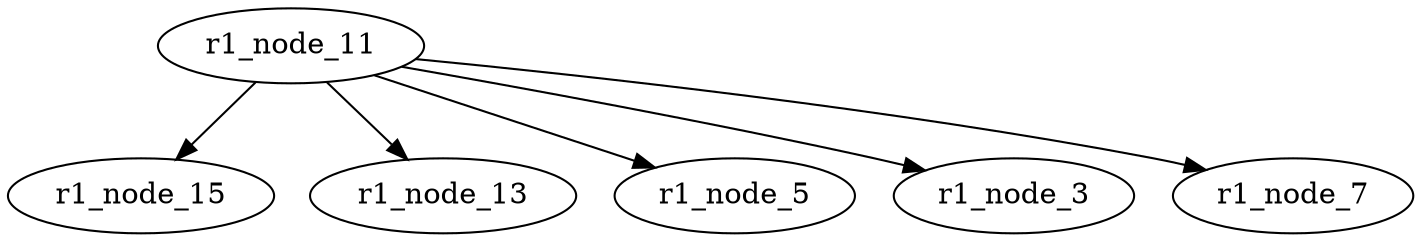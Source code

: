 strict digraph {


	"r1_node_15" [  weight=0 ];

	"r1_node_13" [  weight=0 ];

	"r1_node_11" [  weight=0 ];

	"r1_node_11" -> "r1_node_5" [  weight=0 ];

	"r1_node_11" -> "r1_node_3" [  weight=0 ];

	"r1_node_11" -> "r1_node_7" [  weight=0 ];

	"r1_node_11" -> "r1_node_15" [  weight=0 ];

	"r1_node_11" -> "r1_node_13" [  weight=0 ];

	"r1_node_5" [  weight=0 ];

	"r1_node_3" [  weight=0 ];

	"r1_node_7" [  weight=0 ];

}

